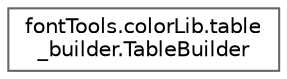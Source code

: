 digraph "Graphical Class Hierarchy"
{
 // LATEX_PDF_SIZE
  bgcolor="transparent";
  edge [fontname=Helvetica,fontsize=10,labelfontname=Helvetica,labelfontsize=10];
  node [fontname=Helvetica,fontsize=10,shape=box,height=0.2,width=0.4];
  rankdir="LR";
  Node0 [id="Node000000",label="fontTools.colorLib.table\l_builder.TableBuilder",height=0.2,width=0.4,color="grey40", fillcolor="white", style="filled",URL="$d0/da1/classfontTools_1_1colorLib_1_1table__builder_1_1TableBuilder.html",tooltip=" "];
}
